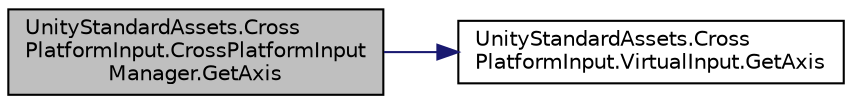 digraph "UnityStandardAssets.CrossPlatformInput.CrossPlatformInputManager.GetAxis"
{
 // LATEX_PDF_SIZE
  edge [fontname="Helvetica",fontsize="10",labelfontname="Helvetica",labelfontsize="10"];
  node [fontname="Helvetica",fontsize="10",shape=record];
  rankdir="LR";
  Node6 [label="UnityStandardAssets.Cross\lPlatformInput.CrossPlatformInput\lManager.GetAxis",height=0.2,width=0.4,color="black", fillcolor="grey75", style="filled", fontcolor="black",tooltip=" "];
  Node6 -> Node7 [color="midnightblue",fontsize="10",style="solid",fontname="Helvetica"];
  Node7 [label="UnityStandardAssets.Cross\lPlatformInput.VirtualInput.GetAxis",height=0.2,width=0.4,color="black", fillcolor="white", style="filled",URL="$class_unity_standard_assets_1_1_cross_platform_input_1_1_virtual_input.html#acc3057ff75396039d6b27f518f2c0806",tooltip=" "];
}
